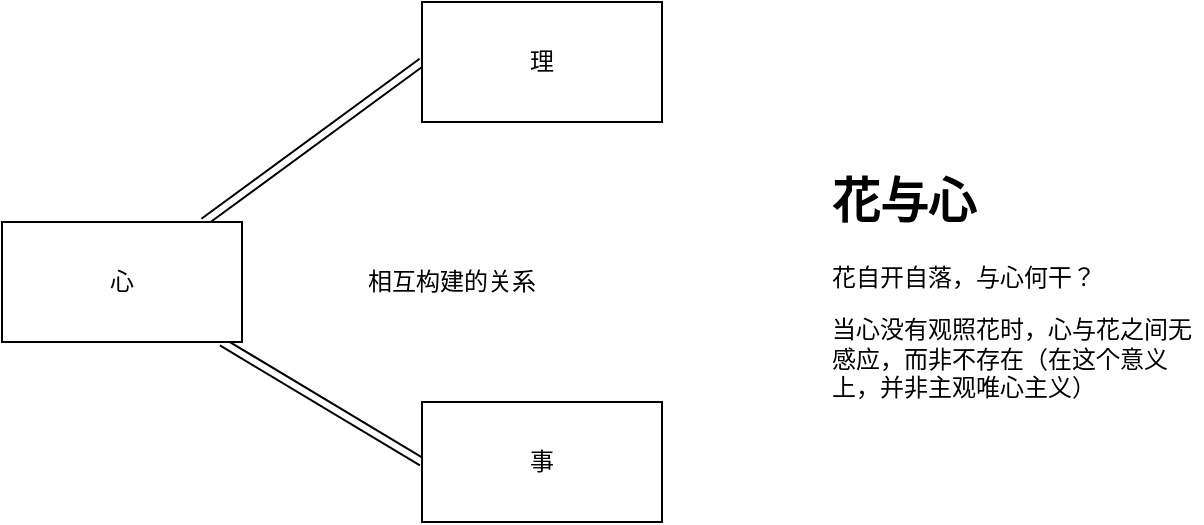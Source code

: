 <mxfile version="17.4.4" type="github">
  <diagram id="ZRJJVTkRSKi0hP1kti0m" name="Page-1">
    <mxGraphModel dx="782" dy="514" grid="1" gridSize="10" guides="1" tooltips="1" connect="1" arrows="1" fold="1" page="1" pageScale="1" pageWidth="827" pageHeight="1169" math="0" shadow="0">
      <root>
        <mxCell id="0" />
        <mxCell id="1" parent="0" />
        <mxCell id="ViJ2TcdAd6PLvsIQVYgs-4" style="edgeStyle=none;shape=link;rounded=0;orthogonalLoop=1;jettySize=auto;html=1;entryX=0;entryY=0.5;entryDx=0;entryDy=0;" edge="1" parent="1" source="ViJ2TcdAd6PLvsIQVYgs-1" target="ViJ2TcdAd6PLvsIQVYgs-5">
          <mxGeometry relative="1" as="geometry">
            <mxPoint x="320" y="280" as="targetPoint" />
          </mxGeometry>
        </mxCell>
        <mxCell id="ViJ2TcdAd6PLvsIQVYgs-6" style="edgeStyle=none;shape=link;rounded=0;sketch=0;orthogonalLoop=1;jettySize=auto;html=1;entryX=0;entryY=0.5;entryDx=0;entryDy=0;shadow=0;endArrow=block;endFill=0;" edge="1" parent="1" source="ViJ2TcdAd6PLvsIQVYgs-1" target="ViJ2TcdAd6PLvsIQVYgs-2">
          <mxGeometry relative="1" as="geometry" />
        </mxCell>
        <mxCell id="ViJ2TcdAd6PLvsIQVYgs-1" value="心" style="rounded=0;whiteSpace=wrap;html=1;" vertex="1" parent="1">
          <mxGeometry x="120" y="160" width="120" height="60" as="geometry" />
        </mxCell>
        <mxCell id="ViJ2TcdAd6PLvsIQVYgs-2" value="理" style="rounded=0;whiteSpace=wrap;html=1;" vertex="1" parent="1">
          <mxGeometry x="330" y="50" width="120" height="60" as="geometry" />
        </mxCell>
        <mxCell id="ViJ2TcdAd6PLvsIQVYgs-5" value="事" style="rounded=0;whiteSpace=wrap;html=1;" vertex="1" parent="1">
          <mxGeometry x="330" y="250" width="120" height="60" as="geometry" />
        </mxCell>
        <mxCell id="ViJ2TcdAd6PLvsIQVYgs-7" value="相互构建的关系" style="text;html=1;strokeColor=none;fillColor=none;align=center;verticalAlign=middle;whiteSpace=wrap;rounded=0;" vertex="1" parent="1">
          <mxGeometry x="290" y="175" width="110" height="30" as="geometry" />
        </mxCell>
        <mxCell id="ViJ2TcdAd6PLvsIQVYgs-8" value="&lt;h1&gt;花与心&lt;/h1&gt;&lt;p&gt;花自开自落，与心何干？&lt;/p&gt;&lt;p&gt;当心没有观照花时，心与花之间无感应，而非不存在（在这个意义上，并非主观唯心主义）&lt;/p&gt;" style="text;html=1;strokeColor=none;fillColor=none;spacing=5;spacingTop=-20;whiteSpace=wrap;overflow=hidden;rounded=0;" vertex="1" parent="1">
          <mxGeometry x="530" y="130" width="190" height="120" as="geometry" />
        </mxCell>
      </root>
    </mxGraphModel>
  </diagram>
</mxfile>
